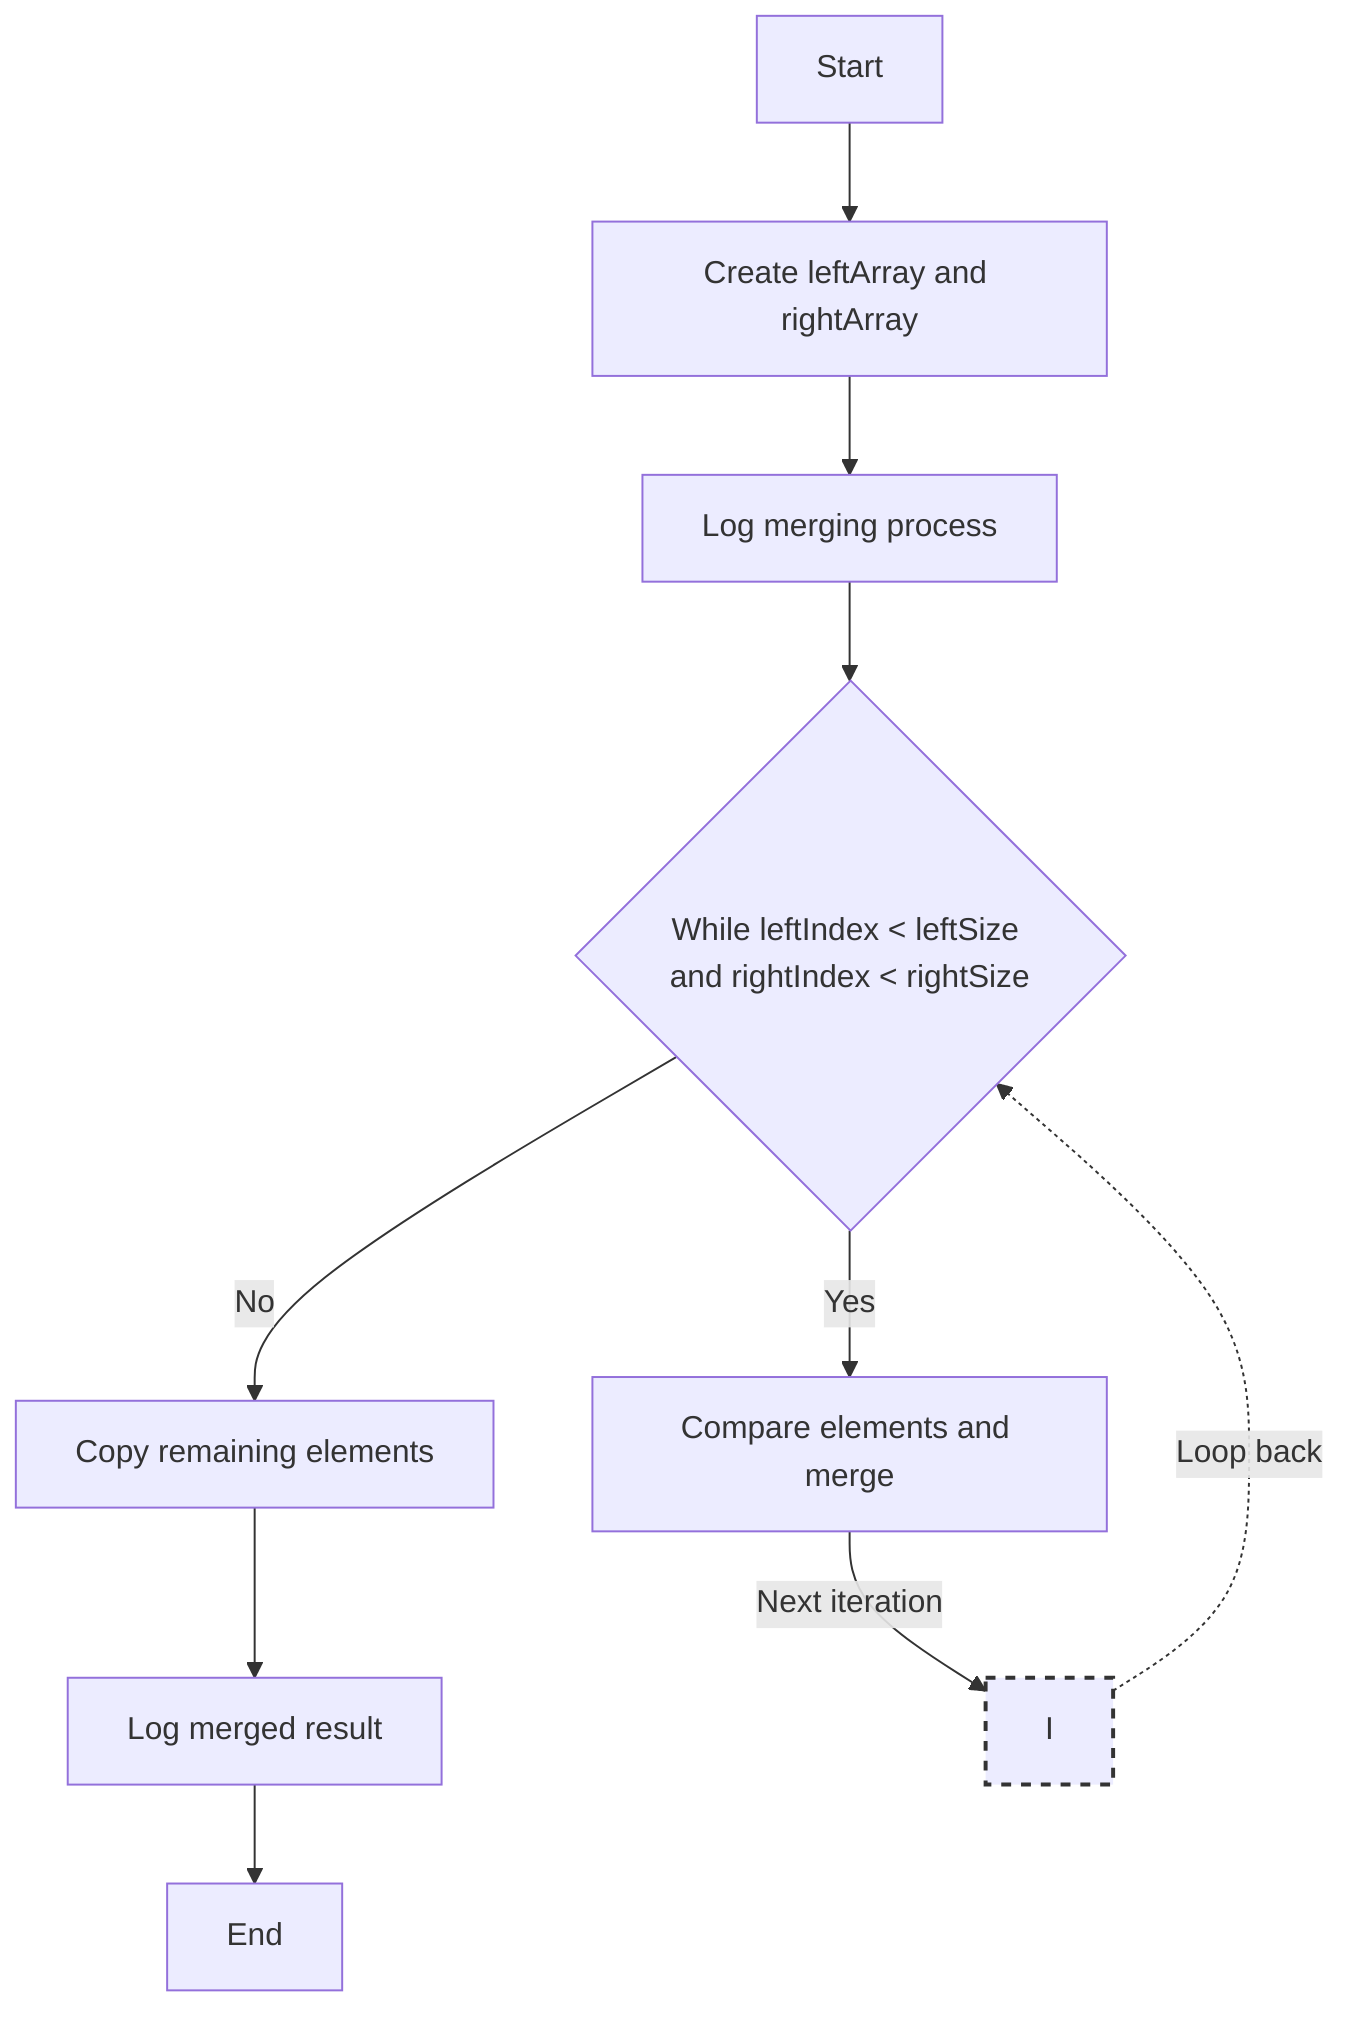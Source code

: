 flowchart TD
    A[Start] --> B[Create leftArray and rightArray]
    B --> C[Log merging process]
    C --> D{While leftIndex < leftSize and rightIndex < rightSize}
    D -- Yes --> E[Compare elements and merge]
    D -- No --> F[Copy remaining elements]
    F --> G[Log merged result]
    G --> H[End]

    %% Adding a side and up return path to show looping
    E --> |Next iteration| I
    I -.-> |Loop back| D
    
    %% Styling to position the loop
    classDef loopBack stroke:#333,stroke-width:2px,color:#333,stroke-dasharray: 5 5
    class I loopBack